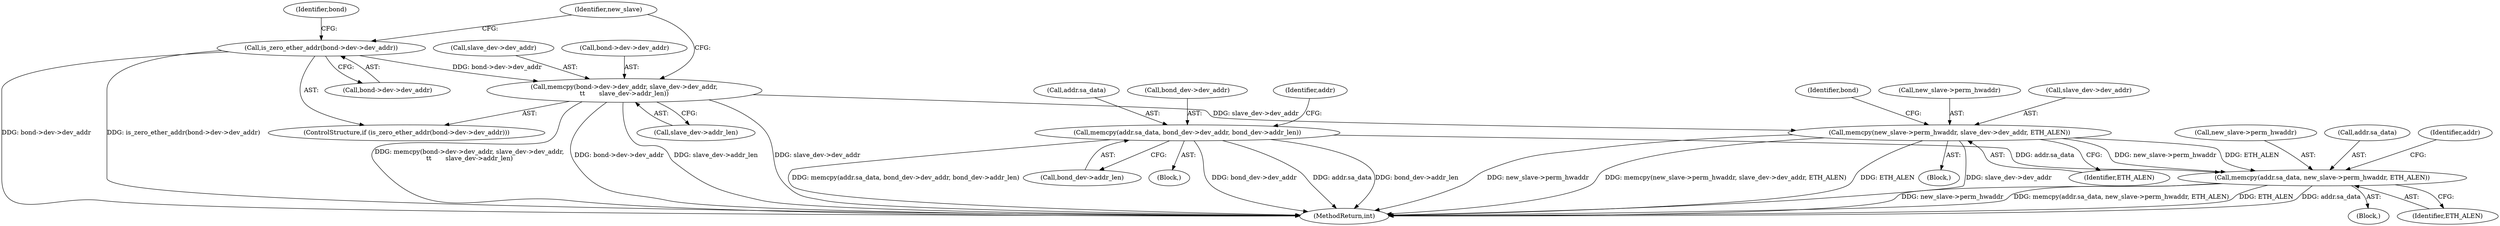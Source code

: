 digraph "0_linux_550fd08c2cebad61c548def135f67aba284c6162_0@API" {
"1001058" [label="(Call,memcpy(addr.sa_data, new_slave->perm_hwaddr, ETH_ALEN))"];
"1000494" [label="(Call,memcpy(addr.sa_data, bond_dev->dev_addr, bond_dev->addr_len))"];
"1000478" [label="(Call,memcpy(new_slave->perm_hwaddr, slave_dev->dev_addr, ETH_ALEN))"];
"1000423" [label="(Call,memcpy(bond->dev->dev_addr, slave_dev->dev_addr,\n\t\t       slave_dev->addr_len))"];
"1000417" [label="(Call,is_zero_ether_addr(bond->dev->dev_addr))"];
"1000436" [label="(Identifier,new_slave)"];
"1000432" [label="(Call,slave_dev->addr_len)"];
"1000429" [label="(Call,slave_dev->dev_addr)"];
"1001091" [label="(MethodReturn,int)"];
"1000501" [label="(Call,bond_dev->addr_len)"];
"1001057" [label="(Block,)"];
"1000498" [label="(Call,bond_dev->dev_addr)"];
"1000506" [label="(Identifier,addr)"];
"1001058" [label="(Call,memcpy(addr.sa_data, new_slave->perm_hwaddr, ETH_ALEN))"];
"1000485" [label="(Identifier,ETH_ALEN)"];
"1000423" [label="(Call,memcpy(bond->dev->dev_addr, slave_dev->dev_addr,\n\t\t       slave_dev->addr_len))"];
"1000490" [label="(Identifier,bond)"];
"1000494" [label="(Call,memcpy(addr.sa_data, bond_dev->dev_addr, bond_dev->addr_len))"];
"1000424" [label="(Call,bond->dev->dev_addr)"];
"1000479" [label="(Call,new_slave->perm_hwaddr)"];
"1000134" [label="(Block,)"];
"1001065" [label="(Identifier,ETH_ALEN)"];
"1000418" [label="(Call,bond->dev->dev_addr)"];
"1000493" [label="(Block,)"];
"1000478" [label="(Call,memcpy(new_slave->perm_hwaddr, slave_dev->dev_addr, ETH_ALEN))"];
"1001062" [label="(Call,new_slave->perm_hwaddr)"];
"1000417" [label="(Call,is_zero_ether_addr(bond->dev->dev_addr))"];
"1000416" [label="(ControlStructure,if (is_zero_ether_addr(bond->dev->dev_addr)))"];
"1001059" [label="(Call,addr.sa_data)"];
"1000426" [label="(Identifier,bond)"];
"1001068" [label="(Identifier,addr)"];
"1000495" [label="(Call,addr.sa_data)"];
"1000482" [label="(Call,slave_dev->dev_addr)"];
"1001058" -> "1001057"  [label="AST: "];
"1001058" -> "1001065"  [label="CFG: "];
"1001059" -> "1001058"  [label="AST: "];
"1001062" -> "1001058"  [label="AST: "];
"1001065" -> "1001058"  [label="AST: "];
"1001068" -> "1001058"  [label="CFG: "];
"1001058" -> "1001091"  [label="DDG: new_slave->perm_hwaddr"];
"1001058" -> "1001091"  [label="DDG: memcpy(addr.sa_data, new_slave->perm_hwaddr, ETH_ALEN)"];
"1001058" -> "1001091"  [label="DDG: ETH_ALEN"];
"1001058" -> "1001091"  [label="DDG: addr.sa_data"];
"1000494" -> "1001058"  [label="DDG: addr.sa_data"];
"1000478" -> "1001058"  [label="DDG: new_slave->perm_hwaddr"];
"1000478" -> "1001058"  [label="DDG: ETH_ALEN"];
"1000494" -> "1000493"  [label="AST: "];
"1000494" -> "1000501"  [label="CFG: "];
"1000495" -> "1000494"  [label="AST: "];
"1000498" -> "1000494"  [label="AST: "];
"1000501" -> "1000494"  [label="AST: "];
"1000506" -> "1000494"  [label="CFG: "];
"1000494" -> "1001091"  [label="DDG: memcpy(addr.sa_data, bond_dev->dev_addr, bond_dev->addr_len)"];
"1000494" -> "1001091"  [label="DDG: bond_dev->dev_addr"];
"1000494" -> "1001091"  [label="DDG: addr.sa_data"];
"1000494" -> "1001091"  [label="DDG: bond_dev->addr_len"];
"1000478" -> "1000134"  [label="AST: "];
"1000478" -> "1000485"  [label="CFG: "];
"1000479" -> "1000478"  [label="AST: "];
"1000482" -> "1000478"  [label="AST: "];
"1000485" -> "1000478"  [label="AST: "];
"1000490" -> "1000478"  [label="CFG: "];
"1000478" -> "1001091"  [label="DDG: new_slave->perm_hwaddr"];
"1000478" -> "1001091"  [label="DDG: memcpy(new_slave->perm_hwaddr, slave_dev->dev_addr, ETH_ALEN)"];
"1000478" -> "1001091"  [label="DDG: ETH_ALEN"];
"1000478" -> "1001091"  [label="DDG: slave_dev->dev_addr"];
"1000423" -> "1000478"  [label="DDG: slave_dev->dev_addr"];
"1000423" -> "1000416"  [label="AST: "];
"1000423" -> "1000432"  [label="CFG: "];
"1000424" -> "1000423"  [label="AST: "];
"1000429" -> "1000423"  [label="AST: "];
"1000432" -> "1000423"  [label="AST: "];
"1000436" -> "1000423"  [label="CFG: "];
"1000423" -> "1001091"  [label="DDG: memcpy(bond->dev->dev_addr, slave_dev->dev_addr,\n\t\t       slave_dev->addr_len)"];
"1000423" -> "1001091"  [label="DDG: bond->dev->dev_addr"];
"1000423" -> "1001091"  [label="DDG: slave_dev->addr_len"];
"1000423" -> "1001091"  [label="DDG: slave_dev->dev_addr"];
"1000417" -> "1000423"  [label="DDG: bond->dev->dev_addr"];
"1000417" -> "1000416"  [label="AST: "];
"1000417" -> "1000418"  [label="CFG: "];
"1000418" -> "1000417"  [label="AST: "];
"1000426" -> "1000417"  [label="CFG: "];
"1000436" -> "1000417"  [label="CFG: "];
"1000417" -> "1001091"  [label="DDG: bond->dev->dev_addr"];
"1000417" -> "1001091"  [label="DDG: is_zero_ether_addr(bond->dev->dev_addr)"];
}
